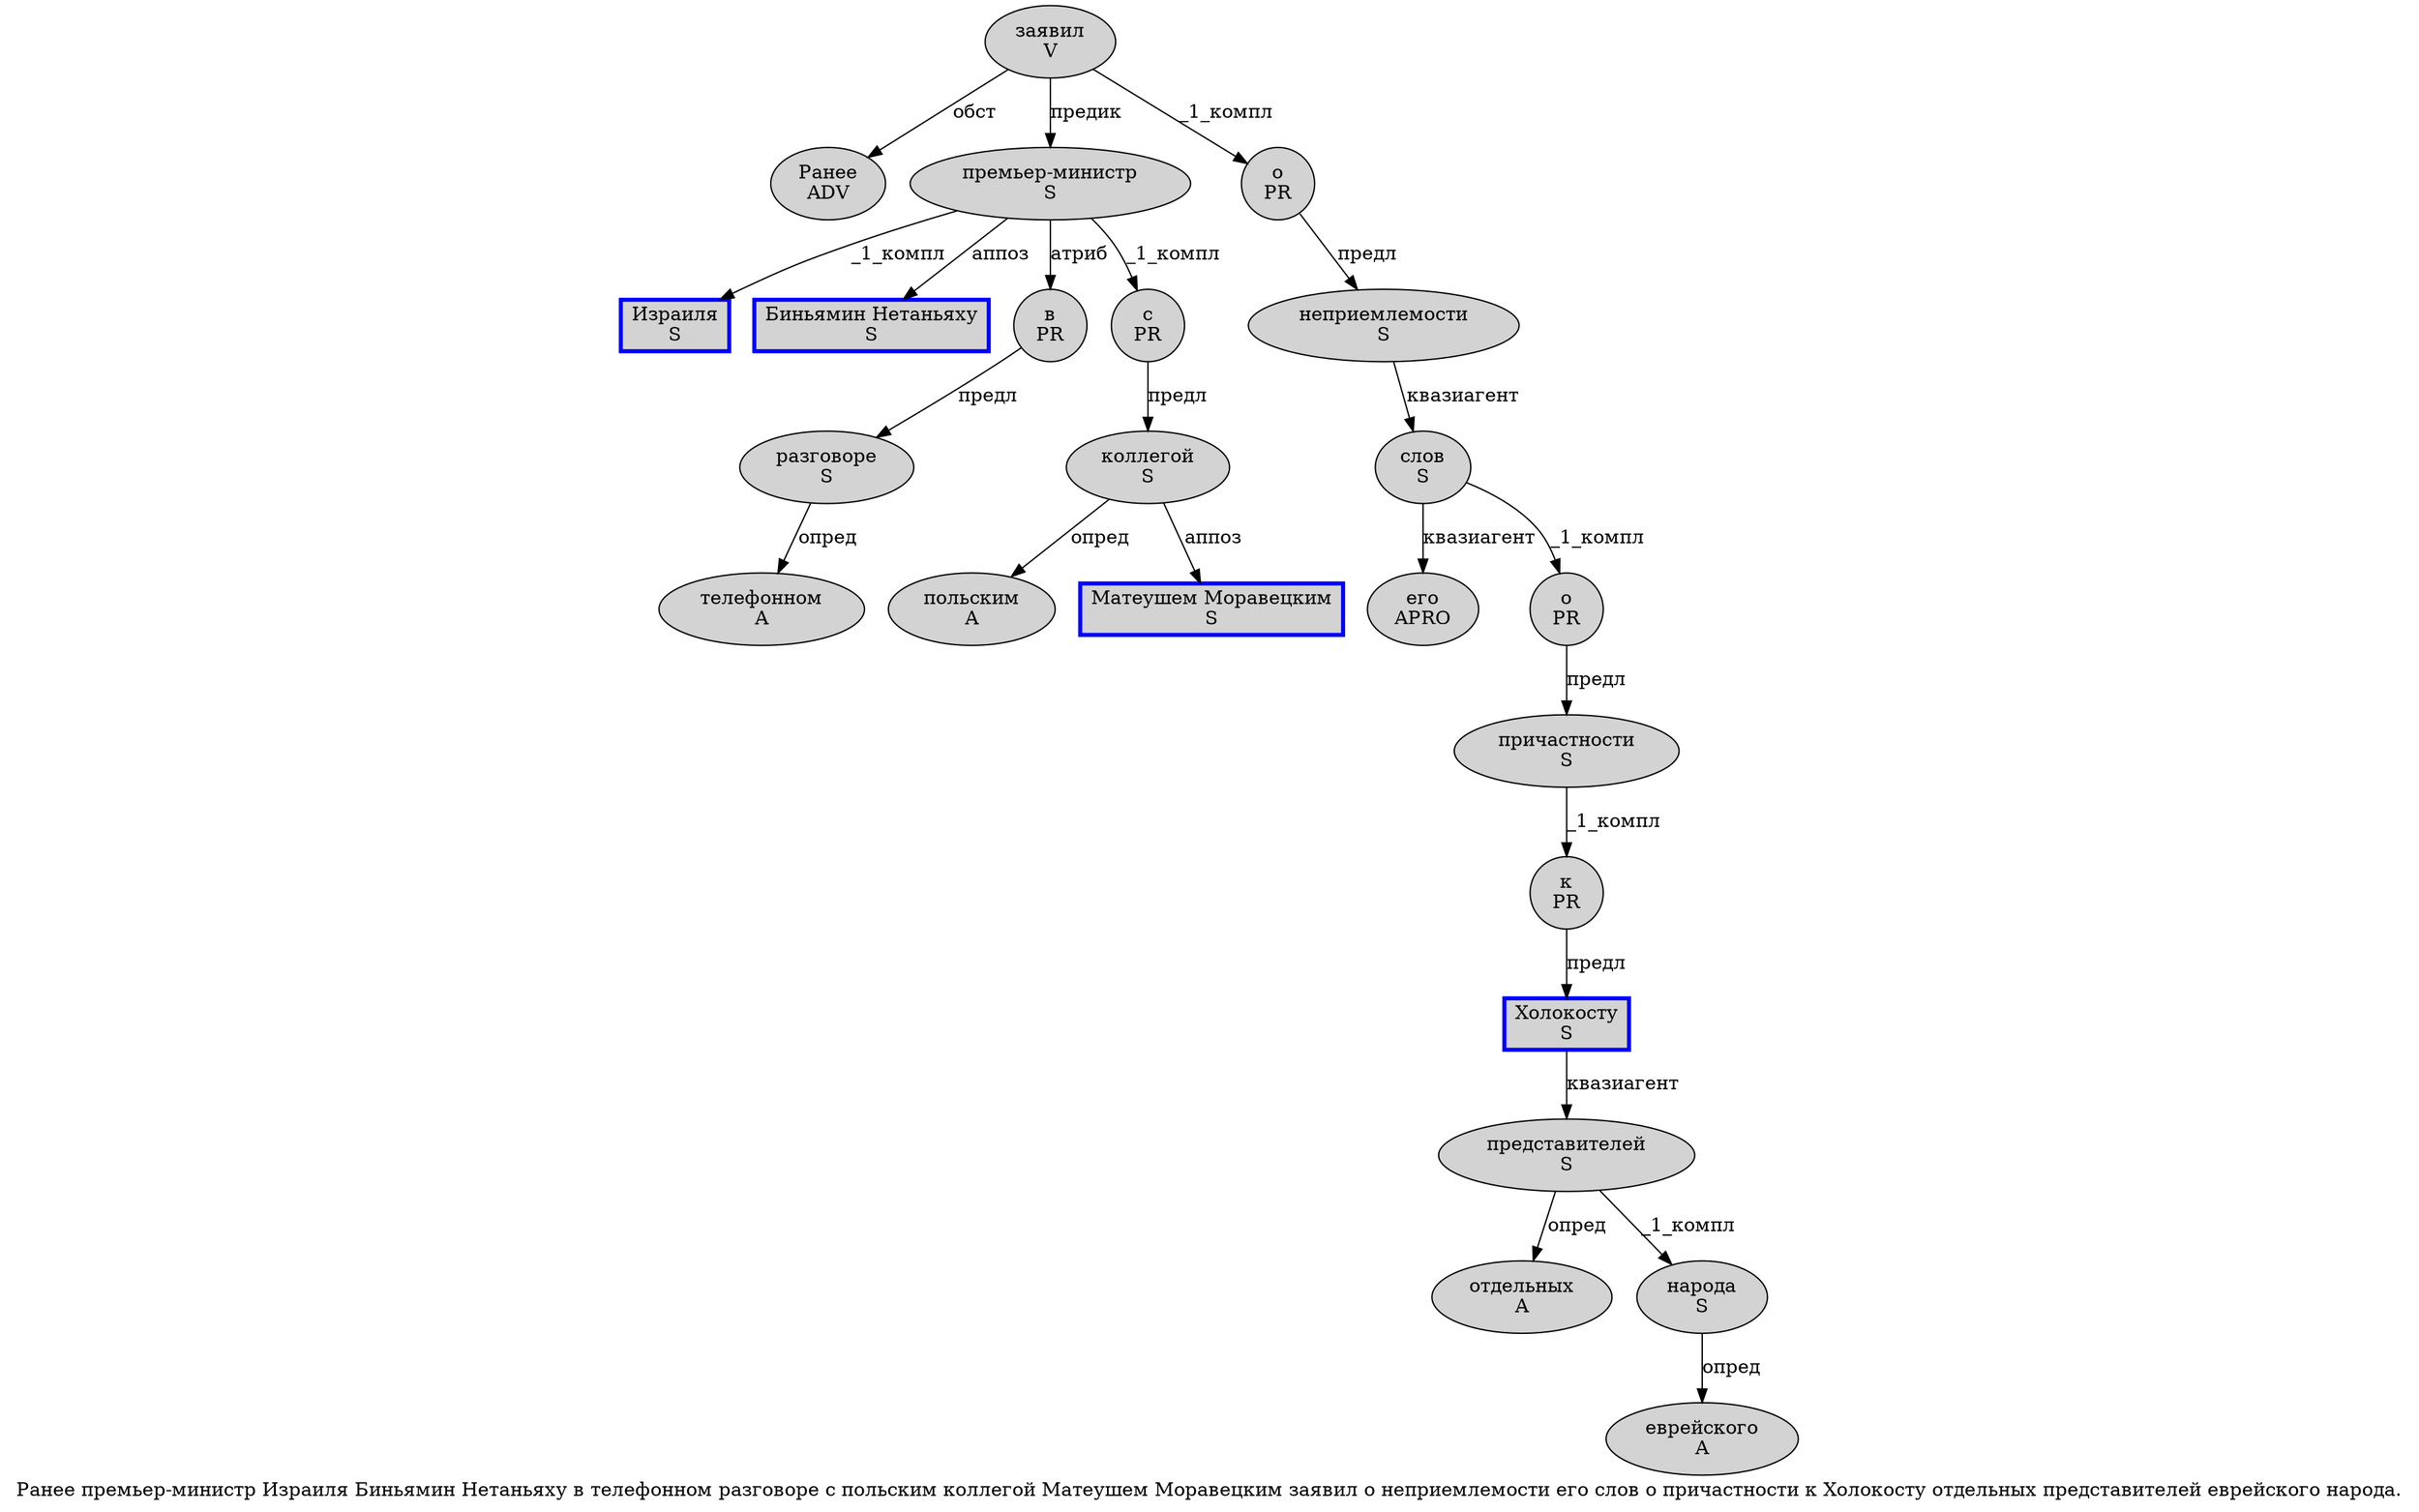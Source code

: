 digraph SENTENCE_296 {
	graph [label="Ранее премьер-министр Израиля Биньямин Нетаньяху в телефонном разговоре с польским коллегой Матеушем Моравецким заявил о неприемлемости его слов о причастности к Холокосту отдельных представителей еврейского народа."]
	node [style=filled]
		0 [label="Ранее
ADV" color="" fillcolor=lightgray penwidth=1 shape=ellipse]
		1 [label="премьер-министр
S" color="" fillcolor=lightgray penwidth=1 shape=ellipse]
		2 [label="Израиля
S" color=blue fillcolor=lightgray penwidth=3 shape=box]
		3 [label="Биньямин Нетаньяху
S" color=blue fillcolor=lightgray penwidth=3 shape=box]
		4 [label="в
PR" color="" fillcolor=lightgray penwidth=1 shape=ellipse]
		5 [label="телефонном
A" color="" fillcolor=lightgray penwidth=1 shape=ellipse]
		6 [label="разговоре
S" color="" fillcolor=lightgray penwidth=1 shape=ellipse]
		7 [label="с
PR" color="" fillcolor=lightgray penwidth=1 shape=ellipse]
		8 [label="польским
A" color="" fillcolor=lightgray penwidth=1 shape=ellipse]
		9 [label="коллегой
S" color="" fillcolor=lightgray penwidth=1 shape=ellipse]
		10 [label="Матеушем Моравецким
S" color=blue fillcolor=lightgray penwidth=3 shape=box]
		11 [label="заявил
V" color="" fillcolor=lightgray penwidth=1 shape=ellipse]
		12 [label="о
PR" color="" fillcolor=lightgray penwidth=1 shape=ellipse]
		13 [label="неприемлемости
S" color="" fillcolor=lightgray penwidth=1 shape=ellipse]
		14 [label="его
APRO" color="" fillcolor=lightgray penwidth=1 shape=ellipse]
		15 [label="слов
S" color="" fillcolor=lightgray penwidth=1 shape=ellipse]
		16 [label="о
PR" color="" fillcolor=lightgray penwidth=1 shape=ellipse]
		17 [label="причастности
S" color="" fillcolor=lightgray penwidth=1 shape=ellipse]
		18 [label="к
PR" color="" fillcolor=lightgray penwidth=1 shape=ellipse]
		19 [label="Холокосту
S" color=blue fillcolor=lightgray penwidth=3 shape=box]
		20 [label="отдельных
A" color="" fillcolor=lightgray penwidth=1 shape=ellipse]
		21 [label="представителей
S" color="" fillcolor=lightgray penwidth=1 shape=ellipse]
		22 [label="еврейского
A" color="" fillcolor=lightgray penwidth=1 shape=ellipse]
		23 [label="народа
S" color="" fillcolor=lightgray penwidth=1 shape=ellipse]
			15 -> 14 [label="квазиагент"]
			15 -> 16 [label="_1_компл"]
			12 -> 13 [label="предл"]
			17 -> 18 [label="_1_компл"]
			13 -> 15 [label="квазиагент"]
			9 -> 8 [label="опред"]
			9 -> 10 [label="аппоз"]
			23 -> 22 [label="опред"]
			11 -> 0 [label="обст"]
			11 -> 1 [label="предик"]
			11 -> 12 [label="_1_компл"]
			4 -> 6 [label="предл"]
			6 -> 5 [label="опред"]
			1 -> 2 [label="_1_компл"]
			1 -> 3 [label="аппоз"]
			1 -> 4 [label="атриб"]
			1 -> 7 [label="_1_компл"]
			21 -> 20 [label="опред"]
			21 -> 23 [label="_1_компл"]
			16 -> 17 [label="предл"]
			7 -> 9 [label="предл"]
			19 -> 21 [label="квазиагент"]
			18 -> 19 [label="предл"]
}